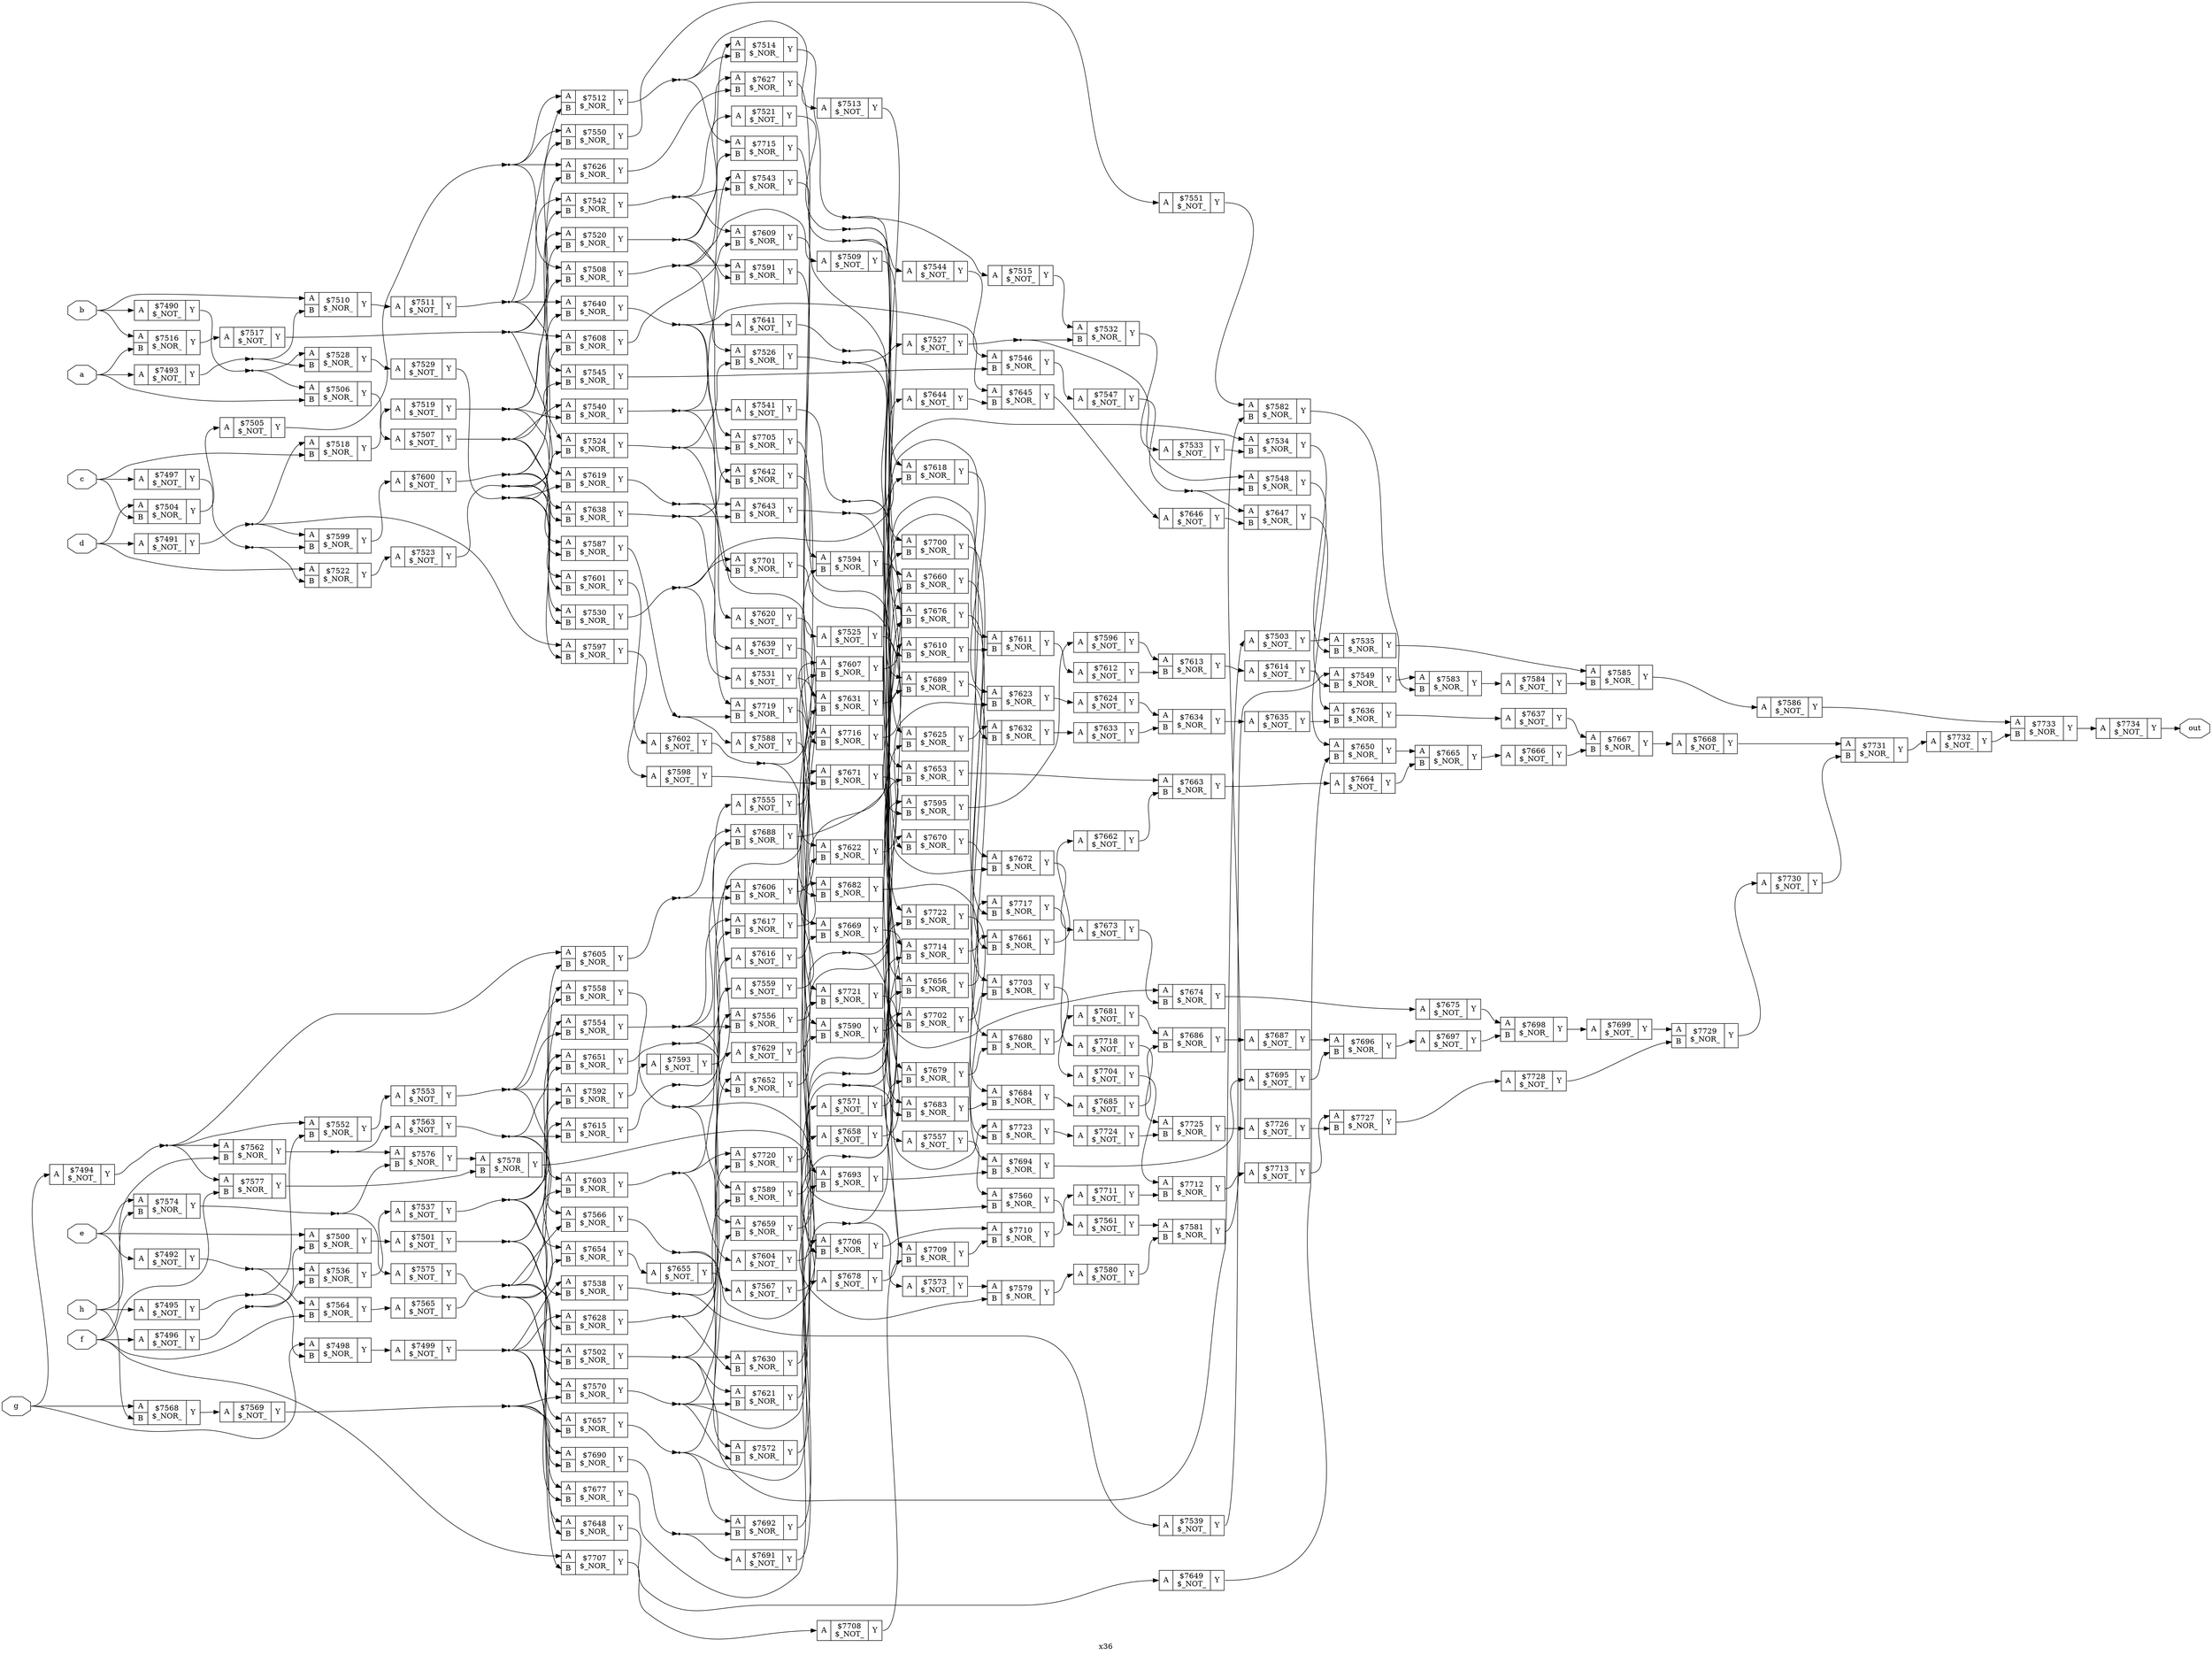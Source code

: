 digraph "x36" {
label="x36";
rankdir="LR";
remincross=true;
n245 [ shape=octagon, label="a", color="black", fontcolor="black" ];
n246 [ shape=octagon, label="b", color="black", fontcolor="black" ];
n247 [ shape=octagon, label="c", color="black", fontcolor="black" ];
n248 [ shape=octagon, label="d", color="black", fontcolor="black" ];
n249 [ shape=octagon, label="e", color="black", fontcolor="black" ];
n250 [ shape=octagon, label="f", color="black", fontcolor="black" ];
n251 [ shape=octagon, label="g", color="black", fontcolor="black" ];
n252 [ shape=octagon, label="h", color="black", fontcolor="black" ];
n253 [ shape=octagon, label="out", color="black", fontcolor="black" ];
c256 [ shape=record, label="{{<p254> A}|$7490\n$_NOT_|{<p255> Y}}" ];
c257 [ shape=record, label="{{<p254> A}|$7491\n$_NOT_|{<p255> Y}}" ];
c258 [ shape=record, label="{{<p254> A}|$7492\n$_NOT_|{<p255> Y}}" ];
c259 [ shape=record, label="{{<p254> A}|$7493\n$_NOT_|{<p255> Y}}" ];
c260 [ shape=record, label="{{<p254> A}|$7494\n$_NOT_|{<p255> Y}}" ];
c261 [ shape=record, label="{{<p254> A}|$7495\n$_NOT_|{<p255> Y}}" ];
c262 [ shape=record, label="{{<p254> A}|$7496\n$_NOT_|{<p255> Y}}" ];
c263 [ shape=record, label="{{<p254> A}|$7497\n$_NOT_|{<p255> Y}}" ];
c265 [ shape=record, label="{{<p254> A|<p264> B}|$7498\n$_NOR_|{<p255> Y}}" ];
c266 [ shape=record, label="{{<p254> A}|$7499\n$_NOT_|{<p255> Y}}" ];
c267 [ shape=record, label="{{<p254> A|<p264> B}|$7500\n$_NOR_|{<p255> Y}}" ];
c268 [ shape=record, label="{{<p254> A}|$7501\n$_NOT_|{<p255> Y}}" ];
c269 [ shape=record, label="{{<p254> A|<p264> B}|$7502\n$_NOR_|{<p255> Y}}" ];
c270 [ shape=record, label="{{<p254> A}|$7503\n$_NOT_|{<p255> Y}}" ];
c271 [ shape=record, label="{{<p254> A|<p264> B}|$7504\n$_NOR_|{<p255> Y}}" ];
c272 [ shape=record, label="{{<p254> A}|$7505\n$_NOT_|{<p255> Y}}" ];
c273 [ shape=record, label="{{<p254> A|<p264> B}|$7506\n$_NOR_|{<p255> Y}}" ];
c274 [ shape=record, label="{{<p254> A}|$7507\n$_NOT_|{<p255> Y}}" ];
c275 [ shape=record, label="{{<p254> A|<p264> B}|$7508\n$_NOR_|{<p255> Y}}" ];
c276 [ shape=record, label="{{<p254> A}|$7509\n$_NOT_|{<p255> Y}}" ];
c277 [ shape=record, label="{{<p254> A|<p264> B}|$7510\n$_NOR_|{<p255> Y}}" ];
c278 [ shape=record, label="{{<p254> A}|$7511\n$_NOT_|{<p255> Y}}" ];
c279 [ shape=record, label="{{<p254> A|<p264> B}|$7512\n$_NOR_|{<p255> Y}}" ];
c280 [ shape=record, label="{{<p254> A}|$7513\n$_NOT_|{<p255> Y}}" ];
c281 [ shape=record, label="{{<p254> A|<p264> B}|$7514\n$_NOR_|{<p255> Y}}" ];
c282 [ shape=record, label="{{<p254> A}|$7515\n$_NOT_|{<p255> Y}}" ];
c283 [ shape=record, label="{{<p254> A|<p264> B}|$7516\n$_NOR_|{<p255> Y}}" ];
c284 [ shape=record, label="{{<p254> A}|$7517\n$_NOT_|{<p255> Y}}" ];
c285 [ shape=record, label="{{<p254> A|<p264> B}|$7518\n$_NOR_|{<p255> Y}}" ];
c286 [ shape=record, label="{{<p254> A}|$7519\n$_NOT_|{<p255> Y}}" ];
c287 [ shape=record, label="{{<p254> A|<p264> B}|$7520\n$_NOR_|{<p255> Y}}" ];
c288 [ shape=record, label="{{<p254> A}|$7521\n$_NOT_|{<p255> Y}}" ];
c289 [ shape=record, label="{{<p254> A|<p264> B}|$7522\n$_NOR_|{<p255> Y}}" ];
c290 [ shape=record, label="{{<p254> A}|$7523\n$_NOT_|{<p255> Y}}" ];
c291 [ shape=record, label="{{<p254> A|<p264> B}|$7524\n$_NOR_|{<p255> Y}}" ];
c292 [ shape=record, label="{{<p254> A}|$7525\n$_NOT_|{<p255> Y}}" ];
c293 [ shape=record, label="{{<p254> A|<p264> B}|$7526\n$_NOR_|{<p255> Y}}" ];
c294 [ shape=record, label="{{<p254> A}|$7527\n$_NOT_|{<p255> Y}}" ];
c295 [ shape=record, label="{{<p254> A|<p264> B}|$7528\n$_NOR_|{<p255> Y}}" ];
c296 [ shape=record, label="{{<p254> A}|$7529\n$_NOT_|{<p255> Y}}" ];
c297 [ shape=record, label="{{<p254> A|<p264> B}|$7530\n$_NOR_|{<p255> Y}}" ];
c298 [ shape=record, label="{{<p254> A}|$7531\n$_NOT_|{<p255> Y}}" ];
c299 [ shape=record, label="{{<p254> A|<p264> B}|$7532\n$_NOR_|{<p255> Y}}" ];
c300 [ shape=record, label="{{<p254> A}|$7533\n$_NOT_|{<p255> Y}}" ];
c301 [ shape=record, label="{{<p254> A|<p264> B}|$7534\n$_NOR_|{<p255> Y}}" ];
c302 [ shape=record, label="{{<p254> A|<p264> B}|$7535\n$_NOR_|{<p255> Y}}" ];
c303 [ shape=record, label="{{<p254> A|<p264> B}|$7536\n$_NOR_|{<p255> Y}}" ];
c304 [ shape=record, label="{{<p254> A}|$7537\n$_NOT_|{<p255> Y}}" ];
c305 [ shape=record, label="{{<p254> A|<p264> B}|$7538\n$_NOR_|{<p255> Y}}" ];
c306 [ shape=record, label="{{<p254> A}|$7539\n$_NOT_|{<p255> Y}}" ];
c307 [ shape=record, label="{{<p254> A|<p264> B}|$7540\n$_NOR_|{<p255> Y}}" ];
c308 [ shape=record, label="{{<p254> A}|$7541\n$_NOT_|{<p255> Y}}" ];
c309 [ shape=record, label="{{<p254> A|<p264> B}|$7542\n$_NOR_|{<p255> Y}}" ];
c310 [ shape=record, label="{{<p254> A|<p264> B}|$7543\n$_NOR_|{<p255> Y}}" ];
c311 [ shape=record, label="{{<p254> A}|$7544\n$_NOT_|{<p255> Y}}" ];
c312 [ shape=record, label="{{<p254> A|<p264> B}|$7545\n$_NOR_|{<p255> Y}}" ];
c313 [ shape=record, label="{{<p254> A|<p264> B}|$7546\n$_NOR_|{<p255> Y}}" ];
c314 [ shape=record, label="{{<p254> A}|$7547\n$_NOT_|{<p255> Y}}" ];
c315 [ shape=record, label="{{<p254> A|<p264> B}|$7548\n$_NOR_|{<p255> Y}}" ];
c316 [ shape=record, label="{{<p254> A|<p264> B}|$7549\n$_NOR_|{<p255> Y}}" ];
c317 [ shape=record, label="{{<p254> A|<p264> B}|$7550\n$_NOR_|{<p255> Y}}" ];
c318 [ shape=record, label="{{<p254> A}|$7551\n$_NOT_|{<p255> Y}}" ];
c319 [ shape=record, label="{{<p254> A|<p264> B}|$7552\n$_NOR_|{<p255> Y}}" ];
c320 [ shape=record, label="{{<p254> A}|$7553\n$_NOT_|{<p255> Y}}" ];
c321 [ shape=record, label="{{<p254> A|<p264> B}|$7554\n$_NOR_|{<p255> Y}}" ];
c322 [ shape=record, label="{{<p254> A}|$7555\n$_NOT_|{<p255> Y}}" ];
c323 [ shape=record, label="{{<p254> A|<p264> B}|$7556\n$_NOR_|{<p255> Y}}" ];
c324 [ shape=record, label="{{<p254> A}|$7557\n$_NOT_|{<p255> Y}}" ];
c325 [ shape=record, label="{{<p254> A|<p264> B}|$7558\n$_NOR_|{<p255> Y}}" ];
c326 [ shape=record, label="{{<p254> A}|$7559\n$_NOT_|{<p255> Y}}" ];
c327 [ shape=record, label="{{<p254> A|<p264> B}|$7560\n$_NOR_|{<p255> Y}}" ];
c328 [ shape=record, label="{{<p254> A}|$7561\n$_NOT_|{<p255> Y}}" ];
c329 [ shape=record, label="{{<p254> A|<p264> B}|$7562\n$_NOR_|{<p255> Y}}" ];
c330 [ shape=record, label="{{<p254> A}|$7563\n$_NOT_|{<p255> Y}}" ];
c331 [ shape=record, label="{{<p254> A|<p264> B}|$7564\n$_NOR_|{<p255> Y}}" ];
c332 [ shape=record, label="{{<p254> A}|$7565\n$_NOT_|{<p255> Y}}" ];
c333 [ shape=record, label="{{<p254> A|<p264> B}|$7566\n$_NOR_|{<p255> Y}}" ];
c334 [ shape=record, label="{{<p254> A}|$7567\n$_NOT_|{<p255> Y}}" ];
c335 [ shape=record, label="{{<p254> A|<p264> B}|$7568\n$_NOR_|{<p255> Y}}" ];
c336 [ shape=record, label="{{<p254> A}|$7569\n$_NOT_|{<p255> Y}}" ];
c337 [ shape=record, label="{{<p254> A|<p264> B}|$7570\n$_NOR_|{<p255> Y}}" ];
c338 [ shape=record, label="{{<p254> A}|$7571\n$_NOT_|{<p255> Y}}" ];
c339 [ shape=record, label="{{<p254> A|<p264> B}|$7572\n$_NOR_|{<p255> Y}}" ];
c340 [ shape=record, label="{{<p254> A}|$7573\n$_NOT_|{<p255> Y}}" ];
c341 [ shape=record, label="{{<p254> A|<p264> B}|$7574\n$_NOR_|{<p255> Y}}" ];
c342 [ shape=record, label="{{<p254> A}|$7575\n$_NOT_|{<p255> Y}}" ];
c343 [ shape=record, label="{{<p254> A|<p264> B}|$7576\n$_NOR_|{<p255> Y}}" ];
c344 [ shape=record, label="{{<p254> A|<p264> B}|$7577\n$_NOR_|{<p255> Y}}" ];
c345 [ shape=record, label="{{<p254> A|<p264> B}|$7578\n$_NOR_|{<p255> Y}}" ];
c346 [ shape=record, label="{{<p254> A|<p264> B}|$7579\n$_NOR_|{<p255> Y}}" ];
c347 [ shape=record, label="{{<p254> A}|$7580\n$_NOT_|{<p255> Y}}" ];
c348 [ shape=record, label="{{<p254> A|<p264> B}|$7581\n$_NOR_|{<p255> Y}}" ];
c349 [ shape=record, label="{{<p254> A|<p264> B}|$7582\n$_NOR_|{<p255> Y}}" ];
c350 [ shape=record, label="{{<p254> A|<p264> B}|$7583\n$_NOR_|{<p255> Y}}" ];
c351 [ shape=record, label="{{<p254> A}|$7584\n$_NOT_|{<p255> Y}}" ];
c352 [ shape=record, label="{{<p254> A|<p264> B}|$7585\n$_NOR_|{<p255> Y}}" ];
c353 [ shape=record, label="{{<p254> A}|$7586\n$_NOT_|{<p255> Y}}" ];
c354 [ shape=record, label="{{<p254> A|<p264> B}|$7587\n$_NOR_|{<p255> Y}}" ];
c355 [ shape=record, label="{{<p254> A}|$7588\n$_NOT_|{<p255> Y}}" ];
c356 [ shape=record, label="{{<p254> A|<p264> B}|$7589\n$_NOR_|{<p255> Y}}" ];
c357 [ shape=record, label="{{<p254> A|<p264> B}|$7590\n$_NOR_|{<p255> Y}}" ];
c358 [ shape=record, label="{{<p254> A|<p264> B}|$7591\n$_NOR_|{<p255> Y}}" ];
c359 [ shape=record, label="{{<p254> A|<p264> B}|$7592\n$_NOR_|{<p255> Y}}" ];
c360 [ shape=record, label="{{<p254> A}|$7593\n$_NOT_|{<p255> Y}}" ];
c361 [ shape=record, label="{{<p254> A|<p264> B}|$7594\n$_NOR_|{<p255> Y}}" ];
c362 [ shape=record, label="{{<p254> A|<p264> B}|$7595\n$_NOR_|{<p255> Y}}" ];
c363 [ shape=record, label="{{<p254> A}|$7596\n$_NOT_|{<p255> Y}}" ];
c364 [ shape=record, label="{{<p254> A|<p264> B}|$7597\n$_NOR_|{<p255> Y}}" ];
c365 [ shape=record, label="{{<p254> A}|$7598\n$_NOT_|{<p255> Y}}" ];
c366 [ shape=record, label="{{<p254> A|<p264> B}|$7599\n$_NOR_|{<p255> Y}}" ];
c367 [ shape=record, label="{{<p254> A}|$7600\n$_NOT_|{<p255> Y}}" ];
c368 [ shape=record, label="{{<p254> A|<p264> B}|$7601\n$_NOR_|{<p255> Y}}" ];
c369 [ shape=record, label="{{<p254> A}|$7602\n$_NOT_|{<p255> Y}}" ];
c370 [ shape=record, label="{{<p254> A|<p264> B}|$7603\n$_NOR_|{<p255> Y}}" ];
c371 [ shape=record, label="{{<p254> A}|$7604\n$_NOT_|{<p255> Y}}" ];
c372 [ shape=record, label="{{<p254> A|<p264> B}|$7605\n$_NOR_|{<p255> Y}}" ];
c373 [ shape=record, label="{{<p254> A|<p264> B}|$7606\n$_NOR_|{<p255> Y}}" ];
c374 [ shape=record, label="{{<p254> A|<p264> B}|$7607\n$_NOR_|{<p255> Y}}" ];
c375 [ shape=record, label="{{<p254> A|<p264> B}|$7608\n$_NOR_|{<p255> Y}}" ];
c376 [ shape=record, label="{{<p254> A|<p264> B}|$7609\n$_NOR_|{<p255> Y}}" ];
c377 [ shape=record, label="{{<p254> A|<p264> B}|$7610\n$_NOR_|{<p255> Y}}" ];
c378 [ shape=record, label="{{<p254> A|<p264> B}|$7611\n$_NOR_|{<p255> Y}}" ];
c379 [ shape=record, label="{{<p254> A}|$7612\n$_NOT_|{<p255> Y}}" ];
c380 [ shape=record, label="{{<p254> A|<p264> B}|$7613\n$_NOR_|{<p255> Y}}" ];
c381 [ shape=record, label="{{<p254> A}|$7614\n$_NOT_|{<p255> Y}}" ];
c382 [ shape=record, label="{{<p254> A|<p264> B}|$7615\n$_NOR_|{<p255> Y}}" ];
c383 [ shape=record, label="{{<p254> A}|$7616\n$_NOT_|{<p255> Y}}" ];
c384 [ shape=record, label="{{<p254> A|<p264> B}|$7617\n$_NOR_|{<p255> Y}}" ];
c385 [ shape=record, label="{{<p254> A|<p264> B}|$7618\n$_NOR_|{<p255> Y}}" ];
c386 [ shape=record, label="{{<p254> A|<p264> B}|$7619\n$_NOR_|{<p255> Y}}" ];
c387 [ shape=record, label="{{<p254> A}|$7620\n$_NOT_|{<p255> Y}}" ];
c388 [ shape=record, label="{{<p254> A|<p264> B}|$7621\n$_NOR_|{<p255> Y}}" ];
c389 [ shape=record, label="{{<p254> A|<p264> B}|$7622\n$_NOR_|{<p255> Y}}" ];
c390 [ shape=record, label="{{<p254> A|<p264> B}|$7623\n$_NOR_|{<p255> Y}}" ];
c391 [ shape=record, label="{{<p254> A}|$7624\n$_NOT_|{<p255> Y}}" ];
c392 [ shape=record, label="{{<p254> A|<p264> B}|$7625\n$_NOR_|{<p255> Y}}" ];
c393 [ shape=record, label="{{<p254> A|<p264> B}|$7626\n$_NOR_|{<p255> Y}}" ];
c394 [ shape=record, label="{{<p254> A|<p264> B}|$7627\n$_NOR_|{<p255> Y}}" ];
c395 [ shape=record, label="{{<p254> A|<p264> B}|$7628\n$_NOR_|{<p255> Y}}" ];
c396 [ shape=record, label="{{<p254> A}|$7629\n$_NOT_|{<p255> Y}}" ];
c397 [ shape=record, label="{{<p254> A|<p264> B}|$7630\n$_NOR_|{<p255> Y}}" ];
c398 [ shape=record, label="{{<p254> A|<p264> B}|$7631\n$_NOR_|{<p255> Y}}" ];
c399 [ shape=record, label="{{<p254> A|<p264> B}|$7632\n$_NOR_|{<p255> Y}}" ];
c400 [ shape=record, label="{{<p254> A}|$7633\n$_NOT_|{<p255> Y}}" ];
c401 [ shape=record, label="{{<p254> A|<p264> B}|$7634\n$_NOR_|{<p255> Y}}" ];
c402 [ shape=record, label="{{<p254> A}|$7635\n$_NOT_|{<p255> Y}}" ];
c403 [ shape=record, label="{{<p254> A|<p264> B}|$7636\n$_NOR_|{<p255> Y}}" ];
c404 [ shape=record, label="{{<p254> A}|$7637\n$_NOT_|{<p255> Y}}" ];
c405 [ shape=record, label="{{<p254> A|<p264> B}|$7638\n$_NOR_|{<p255> Y}}" ];
c406 [ shape=record, label="{{<p254> A}|$7639\n$_NOT_|{<p255> Y}}" ];
c407 [ shape=record, label="{{<p254> A|<p264> B}|$7640\n$_NOR_|{<p255> Y}}" ];
c408 [ shape=record, label="{{<p254> A}|$7641\n$_NOT_|{<p255> Y}}" ];
c409 [ shape=record, label="{{<p254> A|<p264> B}|$7642\n$_NOR_|{<p255> Y}}" ];
c410 [ shape=record, label="{{<p254> A|<p264> B}|$7643\n$_NOR_|{<p255> Y}}" ];
c411 [ shape=record, label="{{<p254> A}|$7644\n$_NOT_|{<p255> Y}}" ];
c412 [ shape=record, label="{{<p254> A|<p264> B}|$7645\n$_NOR_|{<p255> Y}}" ];
c413 [ shape=record, label="{{<p254> A}|$7646\n$_NOT_|{<p255> Y}}" ];
c414 [ shape=record, label="{{<p254> A|<p264> B}|$7647\n$_NOR_|{<p255> Y}}" ];
c415 [ shape=record, label="{{<p254> A|<p264> B}|$7648\n$_NOR_|{<p255> Y}}" ];
c416 [ shape=record, label="{{<p254> A}|$7649\n$_NOT_|{<p255> Y}}" ];
c417 [ shape=record, label="{{<p254> A|<p264> B}|$7650\n$_NOR_|{<p255> Y}}" ];
c418 [ shape=record, label="{{<p254> A|<p264> B}|$7651\n$_NOR_|{<p255> Y}}" ];
c419 [ shape=record, label="{{<p254> A|<p264> B}|$7652\n$_NOR_|{<p255> Y}}" ];
c420 [ shape=record, label="{{<p254> A|<p264> B}|$7653\n$_NOR_|{<p255> Y}}" ];
c421 [ shape=record, label="{{<p254> A|<p264> B}|$7654\n$_NOR_|{<p255> Y}}" ];
c422 [ shape=record, label="{{<p254> A}|$7655\n$_NOT_|{<p255> Y}}" ];
c423 [ shape=record, label="{{<p254> A|<p264> B}|$7656\n$_NOR_|{<p255> Y}}" ];
c424 [ shape=record, label="{{<p254> A|<p264> B}|$7657\n$_NOR_|{<p255> Y}}" ];
c425 [ shape=record, label="{{<p254> A}|$7658\n$_NOT_|{<p255> Y}}" ];
c426 [ shape=record, label="{{<p254> A|<p264> B}|$7659\n$_NOR_|{<p255> Y}}" ];
c427 [ shape=record, label="{{<p254> A|<p264> B}|$7660\n$_NOR_|{<p255> Y}}" ];
c428 [ shape=record, label="{{<p254> A|<p264> B}|$7661\n$_NOR_|{<p255> Y}}" ];
c429 [ shape=record, label="{{<p254> A}|$7662\n$_NOT_|{<p255> Y}}" ];
c430 [ shape=record, label="{{<p254> A|<p264> B}|$7663\n$_NOR_|{<p255> Y}}" ];
c431 [ shape=record, label="{{<p254> A}|$7664\n$_NOT_|{<p255> Y}}" ];
c432 [ shape=record, label="{{<p254> A|<p264> B}|$7665\n$_NOR_|{<p255> Y}}" ];
c433 [ shape=record, label="{{<p254> A}|$7666\n$_NOT_|{<p255> Y}}" ];
c434 [ shape=record, label="{{<p254> A|<p264> B}|$7667\n$_NOR_|{<p255> Y}}" ];
c435 [ shape=record, label="{{<p254> A}|$7668\n$_NOT_|{<p255> Y}}" ];
c436 [ shape=record, label="{{<p254> A|<p264> B}|$7669\n$_NOR_|{<p255> Y}}" ];
c437 [ shape=record, label="{{<p254> A|<p264> B}|$7670\n$_NOR_|{<p255> Y}}" ];
c438 [ shape=record, label="{{<p254> A|<p264> B}|$7671\n$_NOR_|{<p255> Y}}" ];
c439 [ shape=record, label="{{<p254> A|<p264> B}|$7672\n$_NOR_|{<p255> Y}}" ];
c440 [ shape=record, label="{{<p254> A}|$7673\n$_NOT_|{<p255> Y}}" ];
c441 [ shape=record, label="{{<p254> A|<p264> B}|$7674\n$_NOR_|{<p255> Y}}" ];
c442 [ shape=record, label="{{<p254> A}|$7675\n$_NOT_|{<p255> Y}}" ];
c443 [ shape=record, label="{{<p254> A|<p264> B}|$7676\n$_NOR_|{<p255> Y}}" ];
c444 [ shape=record, label="{{<p254> A|<p264> B}|$7677\n$_NOR_|{<p255> Y}}" ];
c445 [ shape=record, label="{{<p254> A}|$7678\n$_NOT_|{<p255> Y}}" ];
c446 [ shape=record, label="{{<p254> A|<p264> B}|$7679\n$_NOR_|{<p255> Y}}" ];
c447 [ shape=record, label="{{<p254> A|<p264> B}|$7680\n$_NOR_|{<p255> Y}}" ];
c448 [ shape=record, label="{{<p254> A}|$7681\n$_NOT_|{<p255> Y}}" ];
c449 [ shape=record, label="{{<p254> A|<p264> B}|$7682\n$_NOR_|{<p255> Y}}" ];
c450 [ shape=record, label="{{<p254> A|<p264> B}|$7683\n$_NOR_|{<p255> Y}}" ];
c451 [ shape=record, label="{{<p254> A|<p264> B}|$7684\n$_NOR_|{<p255> Y}}" ];
c452 [ shape=record, label="{{<p254> A}|$7685\n$_NOT_|{<p255> Y}}" ];
c453 [ shape=record, label="{{<p254> A|<p264> B}|$7686\n$_NOR_|{<p255> Y}}" ];
c454 [ shape=record, label="{{<p254> A}|$7687\n$_NOT_|{<p255> Y}}" ];
c455 [ shape=record, label="{{<p254> A|<p264> B}|$7688\n$_NOR_|{<p255> Y}}" ];
c456 [ shape=record, label="{{<p254> A|<p264> B}|$7689\n$_NOR_|{<p255> Y}}" ];
c457 [ shape=record, label="{{<p254> A|<p264> B}|$7690\n$_NOR_|{<p255> Y}}" ];
c458 [ shape=record, label="{{<p254> A}|$7691\n$_NOT_|{<p255> Y}}" ];
c459 [ shape=record, label="{{<p254> A|<p264> B}|$7692\n$_NOR_|{<p255> Y}}" ];
c460 [ shape=record, label="{{<p254> A|<p264> B}|$7693\n$_NOR_|{<p255> Y}}" ];
c461 [ shape=record, label="{{<p254> A|<p264> B}|$7694\n$_NOR_|{<p255> Y}}" ];
c462 [ shape=record, label="{{<p254> A}|$7695\n$_NOT_|{<p255> Y}}" ];
c463 [ shape=record, label="{{<p254> A|<p264> B}|$7696\n$_NOR_|{<p255> Y}}" ];
c464 [ shape=record, label="{{<p254> A}|$7697\n$_NOT_|{<p255> Y}}" ];
c465 [ shape=record, label="{{<p254> A|<p264> B}|$7698\n$_NOR_|{<p255> Y}}" ];
c466 [ shape=record, label="{{<p254> A}|$7699\n$_NOT_|{<p255> Y}}" ];
c467 [ shape=record, label="{{<p254> A|<p264> B}|$7700\n$_NOR_|{<p255> Y}}" ];
c468 [ shape=record, label="{{<p254> A|<p264> B}|$7701\n$_NOR_|{<p255> Y}}" ];
c469 [ shape=record, label="{{<p254> A|<p264> B}|$7702\n$_NOR_|{<p255> Y}}" ];
c470 [ shape=record, label="{{<p254> A|<p264> B}|$7703\n$_NOR_|{<p255> Y}}" ];
c471 [ shape=record, label="{{<p254> A}|$7704\n$_NOT_|{<p255> Y}}" ];
c472 [ shape=record, label="{{<p254> A|<p264> B}|$7705\n$_NOR_|{<p255> Y}}" ];
c473 [ shape=record, label="{{<p254> A|<p264> B}|$7706\n$_NOR_|{<p255> Y}}" ];
c474 [ shape=record, label="{{<p254> A|<p264> B}|$7707\n$_NOR_|{<p255> Y}}" ];
c475 [ shape=record, label="{{<p254> A}|$7708\n$_NOT_|{<p255> Y}}" ];
c476 [ shape=record, label="{{<p254> A|<p264> B}|$7709\n$_NOR_|{<p255> Y}}" ];
c477 [ shape=record, label="{{<p254> A|<p264> B}|$7710\n$_NOR_|{<p255> Y}}" ];
c478 [ shape=record, label="{{<p254> A}|$7711\n$_NOT_|{<p255> Y}}" ];
c479 [ shape=record, label="{{<p254> A|<p264> B}|$7712\n$_NOR_|{<p255> Y}}" ];
c480 [ shape=record, label="{{<p254> A}|$7713\n$_NOT_|{<p255> Y}}" ];
c481 [ shape=record, label="{{<p254> A|<p264> B}|$7714\n$_NOR_|{<p255> Y}}" ];
c482 [ shape=record, label="{{<p254> A|<p264> B}|$7715\n$_NOR_|{<p255> Y}}" ];
c483 [ shape=record, label="{{<p254> A|<p264> B}|$7716\n$_NOR_|{<p255> Y}}" ];
c484 [ shape=record, label="{{<p254> A|<p264> B}|$7717\n$_NOR_|{<p255> Y}}" ];
c485 [ shape=record, label="{{<p254> A}|$7718\n$_NOT_|{<p255> Y}}" ];
c486 [ shape=record, label="{{<p254> A|<p264> B}|$7719\n$_NOR_|{<p255> Y}}" ];
c487 [ shape=record, label="{{<p254> A|<p264> B}|$7720\n$_NOR_|{<p255> Y}}" ];
c488 [ shape=record, label="{{<p254> A|<p264> B}|$7721\n$_NOR_|{<p255> Y}}" ];
c489 [ shape=record, label="{{<p254> A|<p264> B}|$7722\n$_NOR_|{<p255> Y}}" ];
c490 [ shape=record, label="{{<p254> A|<p264> B}|$7723\n$_NOR_|{<p255> Y}}" ];
c491 [ shape=record, label="{{<p254> A}|$7724\n$_NOT_|{<p255> Y}}" ];
c492 [ shape=record, label="{{<p254> A|<p264> B}|$7725\n$_NOR_|{<p255> Y}}" ];
c493 [ shape=record, label="{{<p254> A}|$7726\n$_NOT_|{<p255> Y}}" ];
c494 [ shape=record, label="{{<p254> A|<p264> B}|$7727\n$_NOR_|{<p255> Y}}" ];
c495 [ shape=record, label="{{<p254> A}|$7728\n$_NOT_|{<p255> Y}}" ];
c496 [ shape=record, label="{{<p254> A|<p264> B}|$7729\n$_NOR_|{<p255> Y}}" ];
c497 [ shape=record, label="{{<p254> A}|$7730\n$_NOT_|{<p255> Y}}" ];
c498 [ shape=record, label="{{<p254> A|<p264> B}|$7731\n$_NOR_|{<p255> Y}}" ];
c499 [ shape=record, label="{{<p254> A}|$7732\n$_NOT_|{<p255> Y}}" ];
c500 [ shape=record, label="{{<p254> A|<p264> B}|$7733\n$_NOR_|{<p255> Y}}" ];
c501 [ shape=record, label="{{<p254> A}|$7734\n$_NOT_|{<p255> Y}}" ];
c347:p255:e -> c348:p264:w [color="black", label=""];
c356:p255:e -> c357:p264:w [color="black", label=""];
c437:p255:e -> c439:p254:w [color="black", label=""];
c438:p255:e -> c439:p264:w [color="black", label=""];
c439:p255:e -> c440:p254:w [color="black", label=""];
c440:p255:e -> c441:p264:w [color="black", label=""];
c441:p255:e -> c442:p254:w [color="black", label=""];
c442:p255:e -> c465:p254:w [color="black", label=""];
c443:p255:e -> c447:p254:w [color="black", label=""];
c444:p255:e -> c445:p254:w [color="black", label=""];
c445:p255:e -> c446:p264:w [color="black", label=""];
c446:p255:e -> c447:p264:w [color="black", label=""];
n11 [ shape=point ];
c256:p255:e -> n11:w [color="black", label=""];
n11:e -> c273:p254:w [color="black", label=""];
n11:e -> c295:p254:w [color="black", label=""];
n110 [ shape=point ];
c266:p255:e -> n110:w [color="black", label=""];
n110:e -> c269:p254:w [color="black", label=""];
n110:e -> c305:p254:w [color="black", label=""];
n110:e -> c395:p254:w [color="black", label=""];
n110:e -> c444:p254:w [color="black", label=""];
n110:e -> c474:p264:w [color="black", label=""];
c447:p255:e -> c448:p254:w [color="black", label=""];
c448:p255:e -> c453:p254:w [color="black", label=""];
c449:p255:e -> c451:p254:w [color="black", label=""];
c450:p255:e -> c451:p264:w [color="black", label=""];
c451:p255:e -> c452:p254:w [color="black", label=""];
c452:p255:e -> c453:p264:w [color="black", label=""];
c453:p255:e -> c454:p254:w [color="black", label=""];
c454:p255:e -> c463:p254:w [color="black", label=""];
c455:p255:e -> c456:p264:w [color="black", label=""];
c357:p255:e -> c362:p254:w [color="black", label=""];
c456:p255:e -> c461:p254:w [color="black", label=""];
c267:p255:e -> c268:p254:w [color="black", label=""];
n122 [ shape=point ];
c457:p255:e -> n122:w [color="black", label=""];
n122:e -> c458:p254:w [color="black", label=""];
n122:e -> c459:p264:w [color="black", label=""];
c458:p255:e -> c473:p254:w [color="black", label=""];
c459:p255:e -> c460:p264:w [color="black", label=""];
c460:p255:e -> c461:p264:w [color="black", label=""];
c461:p255:e -> c462:p254:w [color="black", label=""];
c462:p255:e -> c463:p264:w [color="black", label=""];
c463:p255:e -> c464:p254:w [color="black", label=""];
c464:p255:e -> c465:p264:w [color="black", label=""];
c358:p255:e -> c361:p254:w [color="black", label=""];
c465:p255:e -> c466:p254:w [color="black", label=""];
c466:p255:e -> c496:p254:w [color="black", label=""];
n132 [ shape=point ];
c268:p255:e -> n132:w [color="black", label=""];
n132:e -> c269:p264:w [color="black", label=""];
n132:e -> c321:p254:w [color="black", label=""];
n132:e -> c418:p254:w [color="black", label=""];
n132:e -> c424:p254:w [color="black", label=""];
c467:p255:e -> c470:p254:w [color="black", label=""];
c468:p255:e -> c469:p264:w [color="black", label=""];
c469:p255:e -> c470:p264:w [color="black", label=""];
c470:p255:e -> c471:p254:w [color="black", label=""];
c471:p255:e -> c479:p254:w [color="black", label=""];
c472:p255:e -> c473:p264:w [color="black", label=""];
c473:p255:e -> c477:p254:w [color="black", label=""];
c359:p255:e -> c360:p254:w [color="black", label=""];
c474:p255:e -> c475:p254:w [color="black", label=""];
c475:p255:e -> c476:p264:w [color="black", label=""];
c476:p255:e -> c477:p264:w [color="black", label=""];
n143 [ shape=point ];
c269:p255:e -> n143:w [color="black", label=""];
n143:e -> c270:p254:w [color="black", label=""];
n143:e -> c388:p254:w [color="black", label=""];
n143:e -> c397:p254:w [color="black", label=""];
n143:e -> c419:p254:w [color="black", label=""];
c477:p255:e -> c478:p254:w [color="black", label=""];
c478:p255:e -> c479:p264:w [color="black", label=""];
c479:p255:e -> c480:p254:w [color="black", label=""];
c480:p255:e -> c494:p254:w [color="black", label=""];
c481:p255:e -> c484:p254:w [color="black", label=""];
c482:p255:e -> c483:p264:w [color="black", label=""];
c360:p255:e -> c361:p264:w [color="black", label=""];
c483:p255:e -> c484:p264:w [color="black", label=""];
c484:p255:e -> c485:p254:w [color="black", label=""];
c485:p255:e -> c492:p254:w [color="black", label=""];
c486:p255:e -> c488:p254:w [color="black", label=""];
c270:p255:e -> c302:p254:w [color="black", label=""];
c487:p255:e -> c488:p264:w [color="black", label=""];
c488:p255:e -> c490:p254:w [color="black", label=""];
c489:p255:e -> c490:p264:w [color="black", label=""];
c490:p255:e -> c491:p254:w [color="black", label=""];
c491:p255:e -> c492:p264:w [color="black", label=""];
c361:p255:e -> c362:p264:w [color="black", label=""];
c492:p255:e -> c493:p254:w [color="black", label=""];
c493:p255:e -> c494:p264:w [color="black", label=""];
c494:p255:e -> c495:p254:w [color="black", label=""];
c495:p255:e -> c496:p264:w [color="black", label=""];
c496:p255:e -> c497:p254:w [color="black", label=""];
c271:p255:e -> c272:p254:w [color="black", label=""];
c497:p255:e -> c498:p264:w [color="black", label=""];
c498:p255:e -> c499:p254:w [color="black", label=""];
c499:p255:e -> c500:p264:w [color="black", label=""];
c500:p255:e -> c501:p254:w [color="black", label=""];
c362:p255:e -> c363:p254:w [color="black", label=""];
n170 [ shape=point ];
c272:p255:e -> n170:w [color="black", label=""];
n170:e -> c275:p254:w [color="black", label=""];
n170:e -> c279:p254:w [color="black", label=""];
n170:e -> c317:p254:w [color="black", label=""];
n170:e -> c393:p254:w [color="black", label=""];
c273:p255:e -> c274:p254:w [color="black", label=""];
n172 [ shape=point ];
c274:p255:e -> n172:w [color="black", label=""];
n172:e -> c275:p264:w [color="black", label=""];
n172:e -> c307:p254:w [color="black", label=""];
n172:e -> c354:p254:w [color="black", label=""];
n172:e -> c405:p254:w [color="black", label=""];
n173 [ shape=point ];
c275:p255:e -> n173:w [color="black", label=""];
n173:e -> c276:p254:w [color="black", label=""];
n173:e -> c281:p254:w [color="black", label=""];
n173:e -> c358:p254:w [color="black", label=""];
n173:e -> c472:p254:w [color="black", label=""];
c276:p255:e -> c443:p254:w [color="black", label=""];
c277:p255:e -> c278:p254:w [color="black", label=""];
n176 [ shape=point ];
c278:p255:e -> n176:w [color="black", label=""];
n176:e -> c279:p264:w [color="black", label=""];
n176:e -> c309:p254:w [color="black", label=""];
n176:e -> c312:p254:w [color="black", label=""];
n176:e -> c407:p254:w [color="black", label=""];
n177 [ shape=point ];
c279:p255:e -> n177:w [color="black", label=""];
n177:e -> c280:p254:w [color="black", label=""];
n177:e -> c281:p264:w [color="black", label=""];
n177:e -> c482:p254:w [color="black", label=""];
c280:p255:e -> c467:p254:w [color="black", label=""];
n179 [ shape=point ];
c281:p255:e -> n179:w [color="black", label=""];
n179:e -> c282:p254:w [color="black", label=""];
n179:e -> c392:p254:w [color="black", label=""];
c363:p255:e -> c380:p254:w [color="black", label=""];
c282:p255:e -> c299:p254:w [color="black", label=""];
c283:p255:e -> c284:p254:w [color="black", label=""];
n182 [ shape=point ];
c284:p255:e -> n182:w [color="black", label=""];
n182:e -> c287:p254:w [color="black", label=""];
n182:e -> c291:p254:w [color="black", label=""];
n182:e -> c317:p264:w [color="black", label=""];
n182:e -> c375:p254:w [color="black", label=""];
c285:p255:e -> c286:p254:w [color="black", label=""];
n184 [ shape=point ];
c286:p255:e -> n184:w [color="black", label=""];
n184:e -> c287:p264:w [color="black", label=""];
n184:e -> c307:p264:w [color="black", label=""];
n184:e -> c309:p264:w [color="black", label=""];
n184:e -> c386:p254:w [color="black", label=""];
n185 [ shape=point ];
c287:p255:e -> n185:w [color="black", label=""];
n185:e -> c288:p254:w [color="black", label=""];
n185:e -> c293:p254:w [color="black", label=""];
n185:e -> c358:p264:w [color="black", label=""];
n185:e -> c482:p264:w [color="black", label=""];
n186 [ shape=point ];
c288:p255:e -> n186:w [color="black", label=""];
n186:e -> c385:p254:w [color="black", label=""];
n186:e -> c427:p254:w [color="black", label=""];
c289:p255:e -> c290:p254:w [color="black", label=""];
n188 [ shape=point ];
c290:p255:e -> n188:w [color="black", label=""];
n188:e -> c291:p264:w [color="black", label=""];
n188:e -> c297:p254:w [color="black", label=""];
n188:e -> c312:p264:w [color="black", label=""];
n188:e -> c354:p264:w [color="black", label=""];
n189 [ shape=point ];
c291:p255:e -> n189:w [color="black", label=""];
n189:e -> c292:p254:w [color="black", label=""];
n189:e -> c293:p264:w [color="black", label=""];
n189:e -> c472:p264:w [color="black", label=""];
c364:p255:e -> c365:p254:w [color="black", label=""];
c292:p255:e -> c450:p254:w [color="black", label=""];
n191 [ shape=point ];
c293:p255:e -> n191:w [color="black", label=""];
n191:e -> c294:p254:w [color="black", label=""];
n191:e -> c481:p254:w [color="black", label=""];
n192 [ shape=point ];
c294:p255:e -> n192:w [color="black", label=""];
n192:e -> c299:p264:w [color="black", label=""];
n192:e -> c315:p254:w [color="black", label=""];
c295:p255:e -> c296:p254:w [color="black", label=""];
n194 [ shape=point ];
c296:p255:e -> n194:w [color="black", label=""];
n194:e -> c297:p264:w [color="black", label=""];
n194:e -> c364:p264:w [color="black", label=""];
n194:e -> c368:p254:w [color="black", label=""];
n194:e -> c386:p264:w [color="black", label=""];
n194:e -> c393:p264:w [color="black", label=""];
n195 [ shape=point ];
c297:p255:e -> n195:w [color="black", label=""];
n195:e -> c298:p254:w [color="black", label=""];
n195:e -> c301:p254:w [color="black", label=""];
n195:e -> c468:p254:w [color="black", label=""];
c298:p255:e -> c436:p254:w [color="black", label=""];
c299:p255:e -> c300:p254:w [color="black", label=""];
c300:p255:e -> c301:p264:w [color="black", label=""];
c301:p255:e -> c302:p264:w [color="black", label=""];
c348:p255:e -> c349:p264:w [color="black", label=""];
c365:p255:e -> c438:p264:w [color="black", label=""];
c302:p255:e -> c352:p254:w [color="black", label=""];
c303:p255:e -> c304:p254:w [color="black", label=""];
n202 [ shape=point ];
c304:p255:e -> n202:w [color="black", label=""];
n202:e -> c305:p264:w [color="black", label=""];
n202:e -> c325:p254:w [color="black", label=""];
n202:e -> c337:p254:w [color="black", label=""];
n202:e -> c372:p264:w [color="black", label=""];
n202:e -> c382:p254:w [color="black", label=""];
n203 [ shape=point ];
c305:p255:e -> n203:w [color="black", label=""];
n203:e -> c306:p254:w [color="black", label=""];
n203:e -> c323:p254:w [color="black", label=""];
c306:p255:e -> c316:p254:w [color="black", label=""];
n205 [ shape=point ];
c307:p255:e -> n205:w [color="black", label=""];
n205:e -> c308:p254:w [color="black", label=""];
n205:e -> c310:p254:w [color="black", label=""];
n205:e -> c486:p254:w [color="black", label=""];
n206 [ shape=point ];
c308:p255:e -> n206:w [color="black", label=""];
n206:e -> c446:p254:w [color="black", label=""];
n206:e -> c456:p254:w [color="black", label=""];
n207 [ shape=point ];
c309:p255:e -> n207:w [color="black", label=""];
n207:e -> c310:p264:w [color="black", label=""];
n207:e -> c376:p254:w [color="black", label=""];
n207:e -> c394:p254:w [color="black", label=""];
n208 [ shape=point ];
c310:p255:e -> n208:w [color="black", label=""];
n208:e -> c311:p254:w [color="black", label=""];
n208:e -> c489:p254:w [color="black", label=""];
c311:p255:e -> c313:p254:w [color="black", label=""];
c366:p255:e -> c367:p254:w [color="black", label=""];
c312:p255:e -> c313:p264:w [color="black", label=""];
c313:p255:e -> c314:p254:w [color="black", label=""];
n212 [ shape=point ];
c314:p255:e -> n212:w [color="black", label=""];
n212:e -> c315:p264:w [color="black", label=""];
n212:e -> c414:p254:w [color="black", label=""];
c315:p255:e -> c316:p264:w [color="black", label=""];
c316:p255:e -> c350:p254:w [color="black", label=""];
c317:p255:e -> c318:p254:w [color="black", label=""];
c318:p255:e -> c349:p254:w [color="black", label=""];
c319:p255:e -> c320:p254:w [color="black", label=""];
n218 [ shape=point ];
c320:p255:e -> n218:w [color="black", label=""];
n218:e -> c321:p264:w [color="black", label=""];
n218:e -> c325:p264:w [color="black", label=""];
n218:e -> c359:p254:w [color="black", label=""];
n218:e -> c370:p254:w [color="black", label=""];
n219 [ shape=point ];
c321:p255:e -> n219:w [color="black", label=""];
n219:e -> c322:p254:w [color="black", label=""];
n219:e -> c323:p264:w [color="black", label=""];
n219:e -> c356:p254:w [color="black", label=""];
n219:e -> c384:p254:w [color="black", label=""];
n22 [ shape=point ];
c257:p255:e -> n22:w [color="black", label=""];
n22:e -> c285:p254:w [color="black", label=""];
n22:e -> c364:p254:w [color="black", label=""];
n22:e -> c366:p254:w [color="black", label=""];
c322:p255:e -> c438:p254:w [color="black", label=""];
n221 [ shape=point ];
c323:p255:e -> n221:w [color="black", label=""];
n221:e -> c324:p254:w [color="black", label=""];
n221:e -> c467:p264:w [color="black", label=""];
c324:p255:e -> c327:p254:w [color="black", label=""];
n223 [ shape=point ];
c325:p255:e -> n223:w [color="black", label=""];
n223:e -> c326:p254:w [color="black", label=""];
n223:e -> c327:p264:w [color="black", label=""];
n223:e -> c426:p254:w [color="black", label=""];
c326:p255:e -> c449:p254:w [color="black", label=""];
c327:p255:e -> c328:p254:w [color="black", label=""];
c328:p255:e -> c348:p254:w [color="black", label=""];
n227 [ shape=point ];
c329:p255:e -> n227:w [color="black", label=""];
n227:e -> c330:p254:w [color="black", label=""];
n227:e -> c343:p254:w [color="black", label=""];
n228 [ shape=point ];
c330:p255:e -> n228:w [color="black", label=""];
n228:e -> c333:p254:w [color="black", label=""];
n228:e -> c382:p264:w [color="black", label=""];
n228:e -> c418:p264:w [color="black", label=""];
n228:e -> c421:p254:w [color="black", label=""];
c331:p255:e -> c332:p254:w [color="black", label=""];
n23 [ shape=point ];
c367:p255:e -> n23:w [color="black", label=""];
n23:e -> c368:p264:w [color="black", label=""];
n23:e -> c375:p264:w [color="black", label=""];
n23:e -> c405:p264:w [color="black", label=""];
n23:e -> c407:p264:w [color="black", label=""];
n230 [ shape=point ];
c332:p255:e -> n230:w [color="black", label=""];
n230:e -> c333:p264:w [color="black", label=""];
n230:e -> c359:p264:w [color="black", label=""];
n230:e -> c395:p264:w [color="black", label=""];
n230:e -> c457:p254:w [color="black", label=""];
n231 [ shape=point ];
c333:p255:e -> n231:w [color="black", label=""];
n231:e -> c334:p254:w [color="black", label=""];
n231:e -> c339:p254:w [color="black", label=""];
n232 [ shape=point ];
c334:p255:e -> n232:w [color="black", label=""];
n232:e -> c377:p254:w [color="black", label=""];
n232:e -> c450:p264:w [color="black", label=""];
c335:p255:e -> c336:p254:w [color="black", label=""];
n234 [ shape=point ];
c336:p255:e -> n234:w [color="black", label=""];
n234:e -> c337:p264:w [color="black", label=""];
n234:e -> c415:p254:w [color="black", label=""];
n234:e -> c424:p264:w [color="black", label=""];
n234:e -> c457:p264:w [color="black", label=""];
n235 [ shape=point ];
c337:p255:e -> n235:w [color="black", label=""];
n235:e -> c338:p254:w [color="black", label=""];
n235:e -> c339:p264:w [color="black", label=""];
n235:e -> c356:p264:w [color="black", label=""];
n235:e -> c388:p264:w [color="black", label=""];
c338:p255:e -> c392:p264:w [color="black", label=""];
n237 [ shape=point ];
c339:p255:e -> n237:w [color="black", label=""];
n237:e -> c340:p254:w [color="black", label=""];
n237:e -> c469:p254:w [color="black", label=""];
c340:p255:e -> c346:p254:w [color="black", label=""];
n239 [ shape=point ];
c341:p255:e -> n239:w [color="black", label=""];
n239:e -> c342:p254:w [color="black", label=""];
n239:e -> c343:p264:w [color="black", label=""];
c368:p255:e -> c369:p254:w [color="black", label=""];
n240 [ shape=point ];
c342:p255:e -> n240:w [color="black", label=""];
n240:e -> c370:p264:w [color="black", label=""];
n240:e -> c415:p264:w [color="black", label=""];
n240:e -> c421:p264:w [color="black", label=""];
n240:e -> c444:p264:w [color="black", label=""];
c343:p255:e -> c345:p254:w [color="black", label=""];
c344:p255:e -> c345:p264:w [color="black", label=""];
c345:p255:e -> c346:p264:w [color="black", label=""];
c346:p255:e -> c347:p254:w [color="black", label=""];
n245:e -> c259:p254:w [color="black", label=""];
n245:e -> c273:p264:w [color="black", label=""];
n245:e -> c283:p264:w [color="black", label=""];
n246:e -> c256:p254:w [color="black", label=""];
n246:e -> c277:p254:w [color="black", label=""];
n246:e -> c283:p254:w [color="black", label=""];
n247:e -> c263:p254:w [color="black", label=""];
n247:e -> c271:p264:w [color="black", label=""];
n247:e -> c285:p264:w [color="black", label=""];
n248:e -> c257:p254:w [color="black", label=""];
n248:e -> c271:p254:w [color="black", label=""];
n248:e -> c289:p254:w [color="black", label=""];
n249:e -> c258:p254:w [color="black", label=""];
n249:e -> c267:p254:w [color="black", label=""];
n249:e -> c341:p254:w [color="black", label=""];
n25 [ shape=point ];
c369:p255:e -> n25:w [color="black", label=""];
n25:e -> c374:p254:w [color="black", label=""];
n25:e -> c460:p254:w [color="black", label=""];
n250:e -> c262:p254:w [color="black", label=""];
n250:e -> c331:p264:w [color="black", label=""];
n250:e -> c341:p264:w [color="black", label=""];
n250:e -> c344:p264:w [color="black", label=""];
n250:e -> c474:p254:w [color="black", label=""];
n251:e -> c260:p254:w [color="black", label=""];
n251:e -> c265:p254:w [color="black", label=""];
n251:e -> c335:p254:w [color="black", label=""];
n252:e -> c261:p254:w [color="black", label=""];
n252:e -> c329:p264:w [color="black", label=""];
n252:e -> c335:p264:w [color="black", label=""];
c501:p255:e -> n253:w [color="black", label=""];
n26 [ shape=point ];
c370:p255:e -> n26:w [color="black", label=""];
n26:e -> c371:p254:w [color="black", label=""];
n26:e -> c373:p254:w [color="black", label=""];
n26:e -> c487:p254:w [color="black", label=""];
n27 [ shape=point ];
c371:p255:e -> n27:w [color="black", label=""];
n27:e -> c437:p254:w [color="black", label=""];
n27:e -> c443:p264:w [color="black", label=""];
n28 [ shape=point ];
c372:p255:e -> n28:w [color="black", label=""];
n28:e -> c373:p264:w [color="black", label=""];
n28:e -> c455:p254:w [color="black", label=""];
c373:p255:e -> c374:p264:w [color="black", label=""];
c349:p255:e -> c350:p264:w [color="black", label=""];
c374:p255:e -> c378:p254:w [color="black", label=""];
c375:p255:e -> c376:p264:w [color="black", label=""];
c376:p255:e -> c377:p264:w [color="black", label=""];
n33 [ shape=point ];
c258:p255:e -> n33:w [color="black", label=""];
n33:e -> c303:p254:w [color="black", label=""];
n33:e -> c331:p254:w [color="black", label=""];
c377:p255:e -> c378:p264:w [color="black", label=""];
c378:p255:e -> c379:p254:w [color="black", label=""];
c379:p255:e -> c380:p264:w [color="black", label=""];
c380:p255:e -> c381:p254:w [color="black", label=""];
c381:p255:e -> c403:p254:w [color="black", label=""];
n39 [ shape=point ];
c382:p255:e -> n39:w [color="black", label=""];
n39:e -> c383:p254:w [color="black", label=""];
n39:e -> c384:p264:w [color="black", label=""];
c350:p255:e -> c351:p254:w [color="black", label=""];
c383:p255:e -> c436:p264:w [color="black", label=""];
c384:p255:e -> c385:p264:w [color="black", label=""];
c385:p255:e -> c390:p254:w [color="black", label=""];
n43 [ shape=point ];
c386:p255:e -> n43:w [color="black", label=""];
n43:e -> c387:p254:w [color="black", label=""];
n43:e -> c410:p254:w [color="black", label=""];
n44 [ shape=point ];
c259:p255:e -> n44:w [color="black", label=""];
n44:e -> c277:p264:w [color="black", label=""];
n44:e -> c295:p264:w [color="black", label=""];
c387:p255:e -> c389:p254:w [color="black", label=""];
c388:p255:e -> c389:p264:w [color="black", label=""];
c389:p255:e -> c390:p264:w [color="black", label=""];
c390:p255:e -> c391:p254:w [color="black", label=""];
c391:p255:e -> c401:p254:w [color="black", label=""];
c351:p255:e -> c352:p264:w [color="black", label=""];
c392:p255:e -> c399:p254:w [color="black", label=""];
c393:p255:e -> c394:p264:w [color="black", label=""];
c394:p255:e -> c398:p254:w [color="black", label=""];
n53 [ shape=point ];
c395:p255:e -> n53:w [color="black", label=""];
n53:e -> c396:p254:w [color="black", label=""];
n53:e -> c397:p264:w [color="black", label=""];
n53:e -> c487:p264:w [color="black", label=""];
c396:p255:e -> c483:p254:w [color="black", label=""];
n55 [ shape=point ];
c260:p255:e -> n55:w [color="black", label=""];
n55:e -> c319:p254:w [color="black", label=""];
n55:e -> c329:p254:w [color="black", label=""];
n55:e -> c344:p254:w [color="black", label=""];
n55:e -> c372:p254:w [color="black", label=""];
c397:p255:e -> c398:p264:w [color="black", label=""];
c398:p255:e -> c399:p264:w [color="black", label=""];
c399:p255:e -> c400:p254:w [color="black", label=""];
c400:p255:e -> c401:p264:w [color="black", label=""];
c352:p255:e -> c353:p254:w [color="black", label=""];
c401:p255:e -> c402:p254:w [color="black", label=""];
c402:p255:e -> c403:p264:w [color="black", label=""];
c403:p255:e -> c404:p254:w [color="black", label=""];
c404:p255:e -> c434:p254:w [color="black", label=""];
n64 [ shape=point ];
c405:p255:e -> n64:w [color="black", label=""];
n64:e -> c406:p254:w [color="black", label=""];
n64:e -> c409:p254:w [color="black", label=""];
n64:e -> c410:p264:w [color="black", label=""];
c406:p255:e -> c449:p264:w [color="black", label=""];
n66 [ shape=point ];
c261:p255:e -> n66:w [color="black", label=""];
n66:e -> c265:p264:w [color="black", label=""];
n66:e -> c319:p264:w [color="black", label=""];
n67 [ shape=point ];
c407:p255:e -> n67:w [color="black", label=""];
n67:e -> c408:p254:w [color="black", label=""];
n67:e -> c409:p264:w [color="black", label=""];
n67:e -> c412:p254:w [color="black", label=""];
n67:e -> c468:p264:w [color="black", label=""];
n68 [ shape=point ];
c408:p255:e -> n68:w [color="black", label=""];
n68:e -> c420:p254:w [color="black", label=""];
n68:e -> c437:p264:w [color="black", label=""];
c409:p255:e -> c423:p254:w [color="black", label=""];
c353:p255:e -> c500:p254:w [color="black", label=""];
n70 [ shape=point ];
c410:p255:e -> n70:w [color="black", label=""];
n70:e -> c411:p254:w [color="black", label=""];
n70:e -> c476:p254:w [color="black", label=""];
c411:p255:e -> c412:p264:w [color="black", label=""];
c412:p255:e -> c413:p254:w [color="black", label=""];
c413:p255:e -> c414:p264:w [color="black", label=""];
c414:p255:e -> c417:p254:w [color="black", label=""];
c415:p255:e -> c416:p254:w [color="black", label=""];
c416:p255:e -> c417:p264:w [color="black", label=""];
n77 [ shape=point ];
c262:p255:e -> n77:w [color="black", label=""];
n77:e -> c267:p264:w [color="black", label=""];
n77:e -> c303:p264:w [color="black", label=""];
c417:p255:e -> c432:p254:w [color="black", label=""];
n79 [ shape=point ];
c418:p255:e -> n79:w [color="black", label=""];
n79:e -> c419:p264:w [color="black", label=""];
n79:e -> c455:p264:w [color="black", label=""];
n8 [ shape=point ];
c354:p255:e -> n8:w [color="black", label=""];
n8:e -> c355:p254:w [color="black", label=""];
n8:e -> c486:p264:w [color="black", label=""];
c419:p255:e -> c420:p264:w [color="black", label=""];
c420:p255:e -> c430:p254:w [color="black", label=""];
c421:p255:e -> c422:p254:w [color="black", label=""];
n83 [ shape=point ];
c422:p255:e -> n83:w [color="black", label=""];
n83:e -> c423:p264:w [color="black", label=""];
n83:e -> c481:p264:w [color="black", label=""];
c423:p255:e -> c428:p254:w [color="black", label=""];
n85 [ shape=point ];
c424:p255:e -> n85:w [color="black", label=""];
n85:e -> c425:p254:w [color="black", label=""];
n85:e -> c426:p264:w [color="black", label=""];
n85:e -> c459:p254:w [color="black", label=""];
c425:p255:e -> c489:p264:w [color="black", label=""];
c426:p255:e -> c427:p264:w [color="black", label=""];
n88 [ shape=point ];
c263:p255:e -> n88:w [color="black", label=""];
n88:e -> c289:p264:w [color="black", label=""];
n88:e -> c366:p264:w [color="black", label=""];
c427:p255:e -> c428:p264:w [color="black", label=""];
c355:p255:e -> c357:p254:w [color="black", label=""];
c428:p255:e -> c429:p254:w [color="black", label=""];
c429:p255:e -> c430:p264:w [color="black", label=""];
c430:p255:e -> c431:p254:w [color="black", label=""];
c431:p255:e -> c432:p264:w [color="black", label=""];
c432:p255:e -> c433:p254:w [color="black", label=""];
c433:p255:e -> c434:p264:w [color="black", label=""];
c434:p255:e -> c435:p254:w [color="black", label=""];
c435:p255:e -> c498:p254:w [color="black", label=""];
c436:p255:e -> c441:p254:w [color="black", label=""];
c265:p255:e -> c266:p254:w [color="black", label=""];
}
